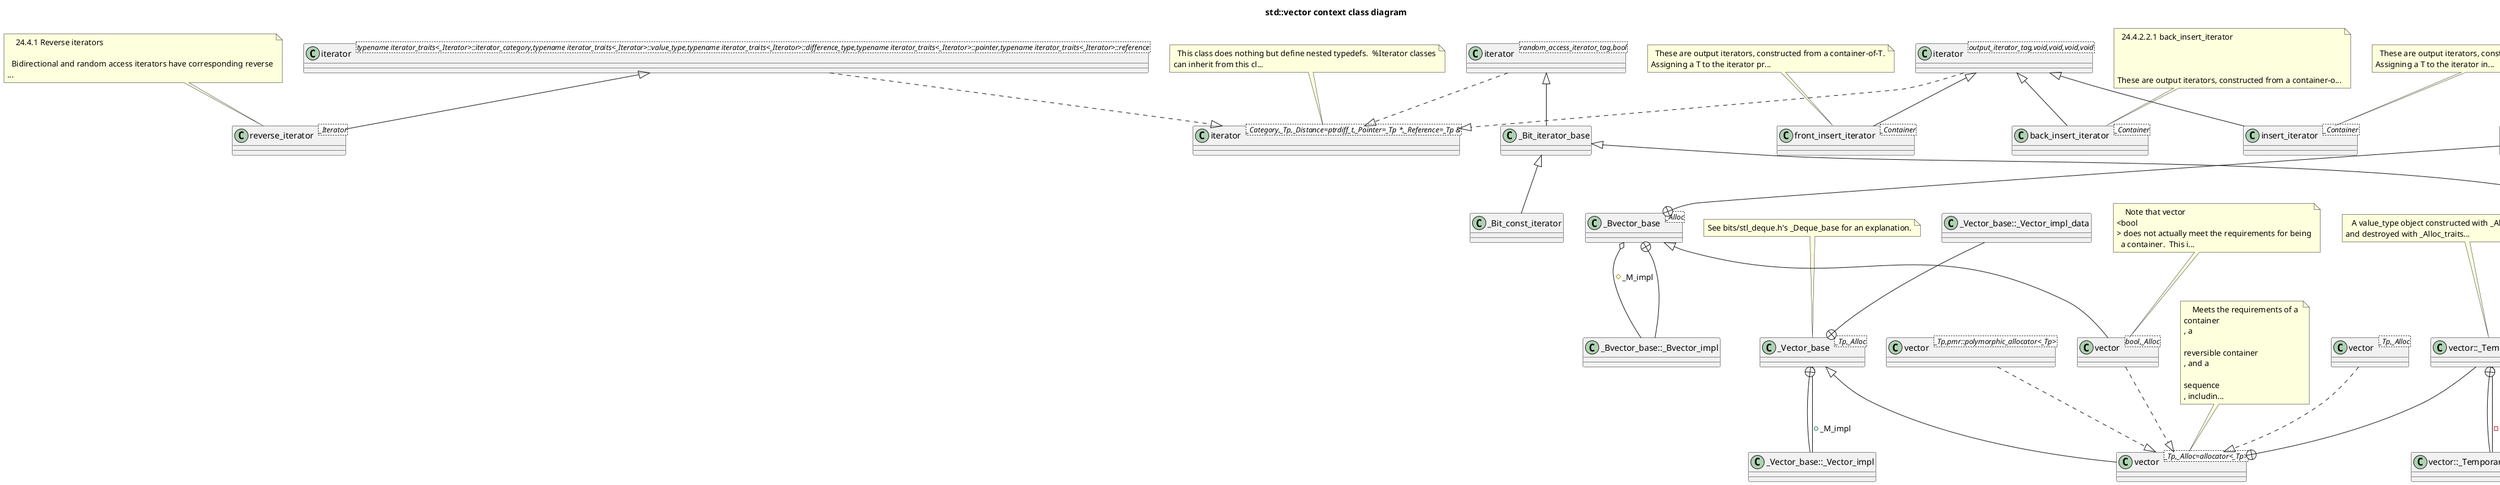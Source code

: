 @startuml
title std::vector context class diagram
class "iterator<_Category,_Tp,_Distance=ptrdiff_t,_Pointer=_Tp *,_Reference=_Tp &>" as C_0016384363037466094568
class C_0016384363037466094568 {
__
}
class "iterator<typename iterator_traits<_Iterator>::iterator_category,typename iterator_traits<_Iterator>::value_type,typename iterator_traits<_Iterator>::difference_type,typename iterator_traits<_Iterator>::pointer,typename iterator_traits<_Iterator>::reference>" as C_0012471832686357493722
class C_0012471832686357493722 {
__
}
class "reverse_iterator<_Iterator>" as C_0003742820890603540341
class C_0003742820890603540341 {
__
}
class "iterator<output_iterator_tag,void,void,void,void>" as C_0014653995113384390955
class C_0014653995113384390955 {
__
}
class "back_insert_iterator<_Container>" as C_0018446524956631938981
class C_0018446524956631938981 {
__
}
class "front_insert_iterator<_Container>" as C_0009870417718487041983
class C_0009870417718487041983 {
__
}
class "insert_iterator<_Container>" as C_0003857731205391224987
class C_0003857731205391224987 {
__
}
class "_Vector_base<_Tp,_Alloc>" as C_0000997856561152181668
class C_0000997856561152181668 {
__
}
class "_Vector_base::_Vector_impl_data" as C_0018039370053612920865
class C_0018039370053612920865 {
__
}
class "_Vector_base::_Vector_impl" as C_0018207793148199959866
class C_0018207793148199959866 {
__
}
class "vector<_Tp,_Alloc=allocator<_Tp>>" as C_0005805017087195686008
class C_0005805017087195686008 {
__
}
class "vector::_Temporary_value" as C_0011374935455579958805
class C_0011374935455579958805 {
__
}
class "vector::_Temporary_value::_Storage" as C_0003028152696443724275
class C_0003028152696443724275 {
__
}
class "vector<_Tp,_Alloc>" as C_0009918787256737058051
class C_0009918787256737058051 {
__
}
class "iterator<random_access_iterator_tag,bool>" as C_0015444170014271291982
class C_0015444170014271291982 {
__
}
class "_Bit_iterator_base" as C_0015581221495297226107
class C_0015581221495297226107 {
__
}
class "_Bit_iterator" as C_0018068942244072229765
class C_0018068942244072229765 {
__
}
class "_Bit_const_iterator" as C_0015730135622629662599
class C_0015730135622629662599 {
__
}
class "_Bvector_base<_Alloc>" as C_0012020207555608092007
class C_0012020207555608092007 {
__
}
class "_Bvector_base::_Bvector_impl_data" as C_0003860519816965633390
class C_0003860519816965633390 {
__
}
class "_Bvector_base::_Bvector_impl" as C_0010744634881075136595
class C_0010744634881075136595 {
__
}
class "vector<bool,_Alloc>" as C_0002261458041236941641
class C_0002261458041236941641 {
__
}
class "vector<_Tp,pmr::polymorphic_allocator<_Tp>>" as C_0009937165181912686464
class C_0009937165181912686464 {
__
}
C_0012471832686357493722 ..|> C_0016384363037466094568
C_0012471832686357493722 <|-- C_0003742820890603540341
C_0014653995113384390955 ..|> C_0016384363037466094568
C_0014653995113384390955 <|-- C_0018446524956631938981
C_0014653995113384390955 <|-- C_0009870417718487041983
C_0014653995113384390955 <|-- C_0003857731205391224987
C_0000997856561152181668 o-- C_0018207793148199959866 : +_M_impl
C_0018039370053612920865 --+ C_0000997856561152181668
C_0018207793148199959866 --+ C_0000997856561152181668
C_0000997856561152181668 <|-- C_0005805017087195686008
C_0011374935455579958805 --+ C_0005805017087195686008
C_0011374935455579958805 o-- C_0003028152696443724275 : -_M_storage
C_0003028152696443724275 --+ C_0011374935455579958805
C_0009918787256737058051 ..|> C_0005805017087195686008
C_0015444170014271291982 ..|> C_0016384363037466094568
C_0015444170014271291982 <|-- C_0015581221495297226107
C_0015581221495297226107 <|-- C_0018068942244072229765
C_0015581221495297226107 <|-- C_0015730135622629662599
C_0012020207555608092007 o-- C_0010744634881075136595 : #_M_impl
C_0003860519816965633390 --+ C_0012020207555608092007
C_0003860519816965633390 o-- C_0018068942244072229765 : +_M_start
C_0003860519816965633390 o-- C_0018068942244072229765 : +_M_finish
C_0010744634881075136595 --+ C_0012020207555608092007
C_0002261458041236941641 ..|> C_0005805017087195686008
C_0012020207555608092007 <|-- C_0002261458041236941641
C_0009937165181912686464 ..|> C_0005805017087195686008
   note top of C_0016384363037466094568
    This class does nothing but define nested typedefs.  %Iterator classes
  can inherit from this cl...
end note
       note top of C_0003742820890603540341
    24.4.1 Reverse iterators

  Bidirectional and random access iterators have corresponding reverse
...
end note
       note top of C_0018446524956631938981
    24.4.2.2.1 back_insert_iterator

  

  These are output iterators, constructed from a container-o...
end note
     note top of C_0009870417718487041983
    These are output iterators, constructed from a container-of-T.
  Assigning a T to the iterator pr...
end note
     note top of C_0003857731205391224987
    These are output iterators, constructed from a container-of-T.
  Assigning a T to the iterator in...
end note
     note top of C_0000997856561152181668
    See bits/stl_deque.h's _Deque_base for an explanation.
end note
         note top of C_0005805017087195686008
    Meets the requirements of a 
container
, a
  
reversible container
, and a
  
sequence
, includin...
end note
     note top of C_0011374935455579958805
    A value_type object constructed with _Alloc_traits::construct()
 and destroyed with _Alloc_traits...
end note
                       note top of C_0002261458041236941641
    Note that vector
<bool
> does not actually meet the requirements for being
  a container.  This i...
end note
    


'Generated with clang-uml, version 0.6.0
'LLVM version Ubuntu clang version 19.1.1 (1ubuntu1)
@enduml
